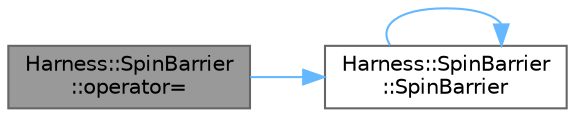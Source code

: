 digraph "Harness::SpinBarrier::operator="
{
 // LATEX_PDF_SIZE
  bgcolor="transparent";
  edge [fontname=Helvetica,fontsize=10,labelfontname=Helvetica,labelfontsize=10];
  node [fontname=Helvetica,fontsize=10,shape=box,height=0.2,width=0.4];
  rankdir="LR";
  Node1 [id="Node000001",label="Harness::SpinBarrier\l::operator=",height=0.2,width=0.4,color="gray40", fillcolor="grey60", style="filled", fontcolor="black",tooltip=" "];
  Node1 -> Node2 [id="edge1_Node000001_Node000002",color="steelblue1",style="solid",tooltip=" "];
  Node2 [id="Node000002",label="Harness::SpinBarrier\l::SpinBarrier",height=0.2,width=0.4,color="grey40", fillcolor="white", style="filled",URL="$class_harness_1_1_spin_barrier.html#a6377e3c95fe3661bc997bf000344790a",tooltip=" "];
  Node2 -> Node2 [id="edge2_Node000002_Node000002",color="steelblue1",style="solid",tooltip=" "];
}
